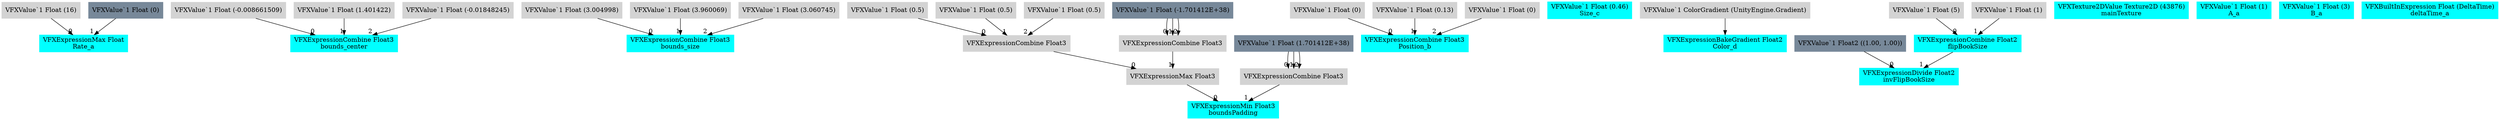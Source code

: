 digraph G {
node0 [shape="box" color="cyan" style="filled" label="VFXExpressionMax Float
Rate_a"]
node1 [shape="box" color="lightgray" style="filled" label="VFXValue`1 Float (16)"]
node2 [shape="box" color="lightslategray" style="filled" label="VFXValue`1 Float (0)"]
node3 [shape="box" color="cyan" style="filled" label="VFXExpressionCombine Float3
bounds_center"]
node4 [shape="box" color="lightgray" style="filled" label="VFXValue`1 Float (-0.008661509)"]
node5 [shape="box" color="lightgray" style="filled" label="VFXValue`1 Float (1.401422)"]
node6 [shape="box" color="lightgray" style="filled" label="VFXValue`1 Float (-0.01848245)"]
node7 [shape="box" color="cyan" style="filled" label="VFXExpressionCombine Float3
bounds_size"]
node8 [shape="box" color="lightgray" style="filled" label="VFXValue`1 Float (3.004998)"]
node9 [shape="box" color="lightgray" style="filled" label="VFXValue`1 Float (3.960069)"]
node10 [shape="box" color="lightgray" style="filled" label="VFXValue`1 Float (3.060745)"]
node11 [shape="box" color="cyan" style="filled" label="VFXExpressionMin Float3
boundsPadding"]
node12 [shape="box" color="lightgray" style="filled" label="VFXExpressionMax Float3"]
node13 [shape="box" color="lightgray" style="filled" label="VFXExpressionCombine Float3"]
node14 [shape="box" color="lightgray" style="filled" label="VFXValue`1 Float (0.5)"]
node15 [shape="box" color="lightgray" style="filled" label="VFXValue`1 Float (0.5)"]
node16 [shape="box" color="lightgray" style="filled" label="VFXValue`1 Float (0.5)"]
node17 [shape="box" color="lightgray" style="filled" label="VFXExpressionCombine Float3"]
node18 [shape="box" color="lightslategray" style="filled" label="VFXValue`1 Float (-1.701412E+38)"]
node19 [shape="box" color="lightgray" style="filled" label="VFXExpressionCombine Float3"]
node20 [shape="box" color="lightslategray" style="filled" label="VFXValue`1 Float (1.701412E+38)"]
node21 [shape="box" color="cyan" style="filled" label="VFXExpressionCombine Float3
Position_b"]
node22 [shape="box" color="lightgray" style="filled" label="VFXValue`1 Float (0)"]
node23 [shape="box" color="lightgray" style="filled" label="VFXValue`1 Float (0.13)"]
node24 [shape="box" color="lightgray" style="filled" label="VFXValue`1 Float (0)"]
node25 [shape="box" color="cyan" style="filled" label="VFXValue`1 Float (0.46)
Size_c"]
node26 [shape="box" color="cyan" style="filled" label="VFXExpressionBakeGradient Float2
Color_d"]
node27 [shape="box" color="lightgray" style="filled" label="VFXValue`1 ColorGradient (UnityEngine.Gradient)"]
node28 [shape="box" color="cyan" style="filled" label="VFXExpressionCombine Float2
flipBookSize"]
node29 [shape="box" color="lightgray" style="filled" label="VFXValue`1 Float (5)"]
node30 [shape="box" color="lightgray" style="filled" label="VFXValue`1 Float (1)"]
node31 [shape="box" color="cyan" style="filled" label="VFXExpressionDivide Float2
invFlipBookSize"]
node32 [shape="box" color="lightslategray" style="filled" label="VFXValue`1 Float2 ((1.00, 1.00))"]
node33 [shape="box" color="cyan" style="filled" label="VFXTexture2DValue Texture2D (43876)
mainTexture"]
node34 [shape="box" color="cyan" style="filled" label="VFXValue`1 Float (1)
A_a"]
node35 [shape="box" color="cyan" style="filled" label="VFXValue`1 Float (3)
B_a"]
node36 [shape="box" color="cyan" style="filled" label="VFXBuiltInExpression Float (DeltaTime)
deltaTime_a"]
node1 -> node0 [headlabel="0"]
node2 -> node0 [headlabel="1"]
node4 -> node3 [headlabel="0"]
node5 -> node3 [headlabel="1"]
node6 -> node3 [headlabel="2"]
node8 -> node7 [headlabel="0"]
node9 -> node7 [headlabel="1"]
node10 -> node7 [headlabel="2"]
node12 -> node11 [headlabel="0"]
node19 -> node11 [headlabel="1"]
node13 -> node12 [headlabel="0"]
node17 -> node12 [headlabel="1"]
node14 -> node13 [headlabel="0"]
node15 -> node13 [headlabel="1"]
node16 -> node13 [headlabel="2"]
node18 -> node17 [headlabel="0"]
node18 -> node17 [headlabel="1"]
node18 -> node17 [headlabel="2"]
node20 -> node19 [headlabel="0"]
node20 -> node19 [headlabel="1"]
node20 -> node19 [headlabel="2"]
node22 -> node21 [headlabel="0"]
node23 -> node21 [headlabel="1"]
node24 -> node21 [headlabel="2"]
node27 -> node26 
node29 -> node28 [headlabel="0"]
node30 -> node28 [headlabel="1"]
node32 -> node31 [headlabel="0"]
node28 -> node31 [headlabel="1"]
}
